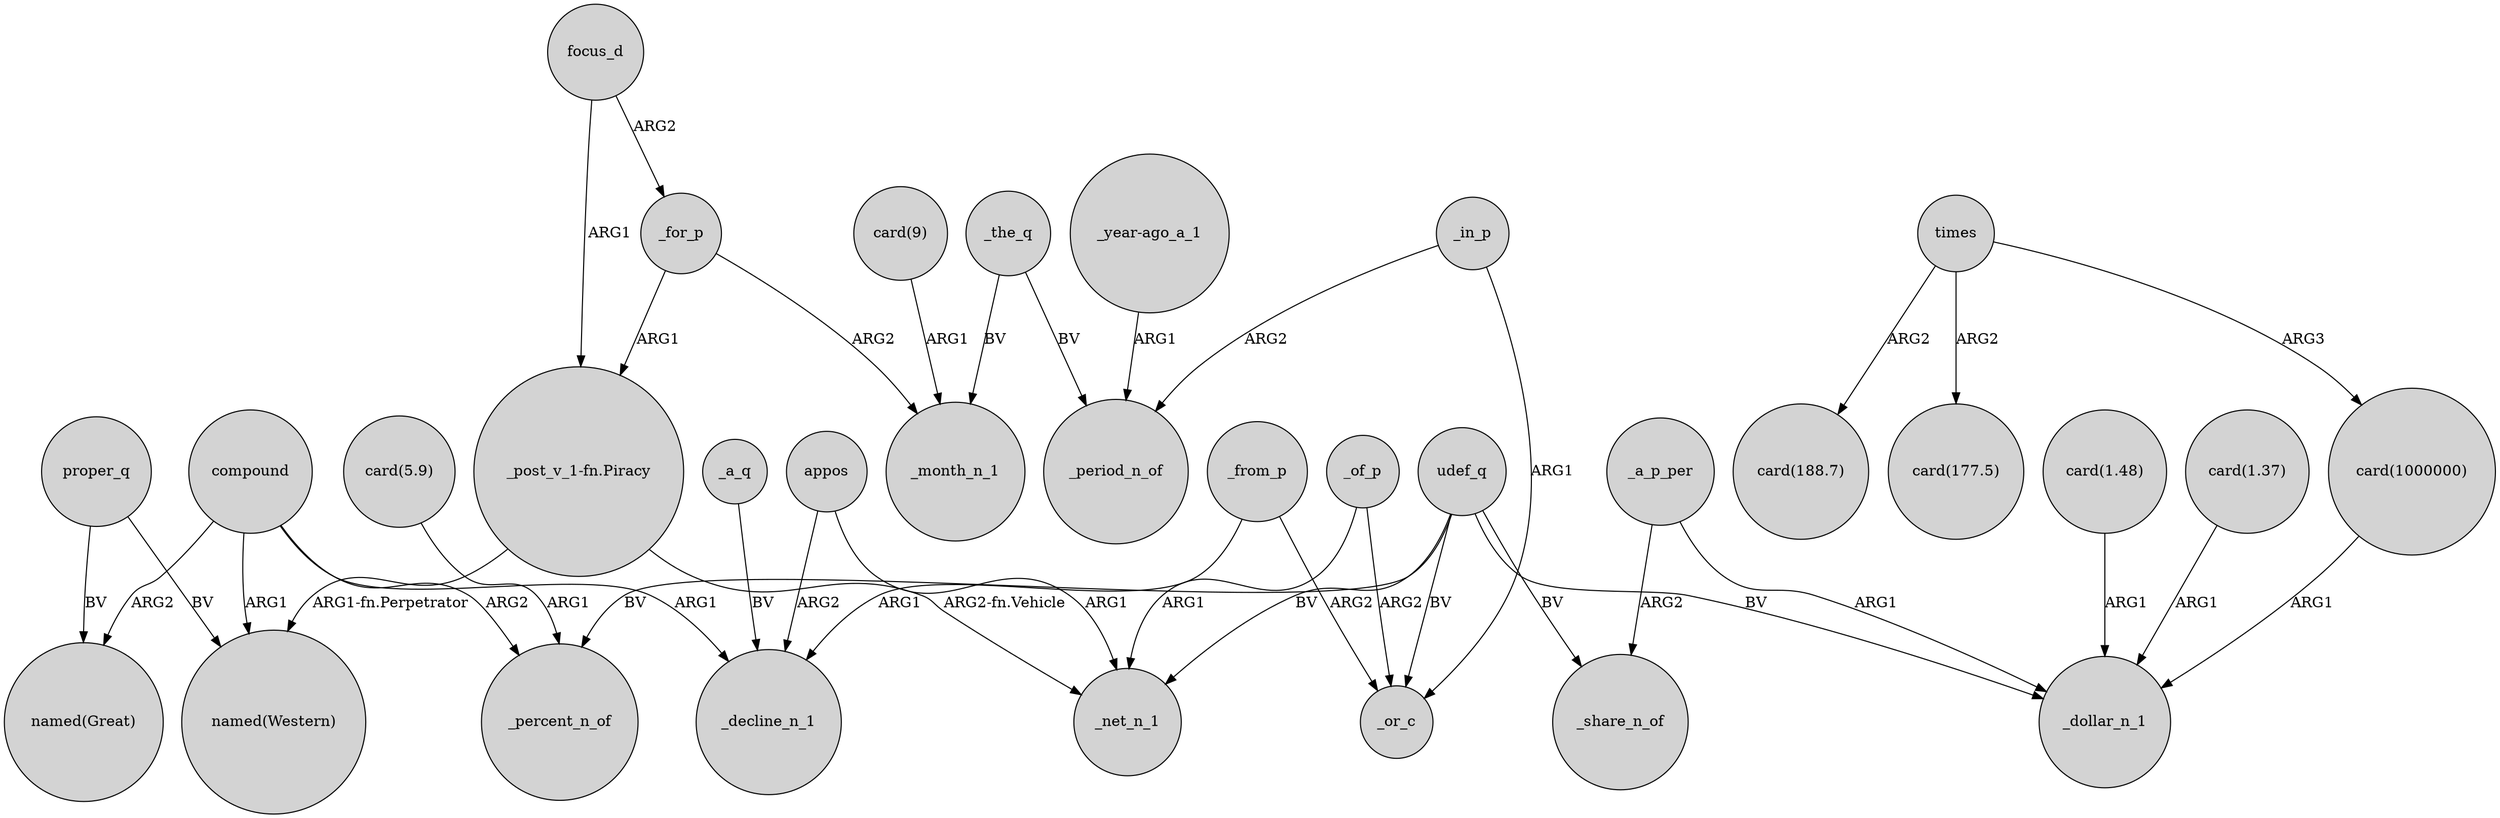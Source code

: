 digraph {
	node [shape=circle style=filled]
	"card(5.9)" -> _percent_n_of [label=ARG1]
	"card(1.48)" -> _dollar_n_1 [label=ARG1]
	compound -> "named(Great)" [label=ARG2]
	appos -> _decline_n_1 [label=ARG2]
	focus_d -> "_post_v_1-fn.Piracy" [label=ARG1]
	"card(1.37)" -> _dollar_n_1 [label=ARG1]
	proper_q -> "named(Western)" [label=BV]
	_in_p -> _or_c [label=ARG1]
	_for_p -> "_post_v_1-fn.Piracy" [label=ARG1]
	_the_q -> _month_n_1 [label=BV]
	_in_p -> _period_n_of [label=ARG2]
	_from_p -> _decline_n_1 [label=ARG1]
	times -> "card(1000000)" [label=ARG3]
	"_year-ago_a_1" -> _period_n_of [label=ARG1]
	appos -> _net_n_1 [label=ARG1]
	times -> "card(188.7)" [label=ARG2]
	_a_q -> _decline_n_1 [label=BV]
	compound -> _decline_n_1 [label=ARG1]
	udef_q -> _or_c [label=BV]
	compound -> "named(Western)" [label=ARG1]
	"_post_v_1-fn.Piracy" -> "named(Western)" [label="ARG1-fn.Perpetrator"]
	_a_p_per -> _share_n_of [label=ARG2]
	udef_q -> _percent_n_of [label=BV]
	proper_q -> "named(Great)" [label=BV]
	udef_q -> _share_n_of [label=BV]
	udef_q -> _net_n_1 [label=BV]
	compound -> _percent_n_of [label=ARG2]
	udef_q -> _dollar_n_1 [label=BV]
	"card(1000000)" -> _dollar_n_1 [label=ARG1]
	_of_p -> _net_n_1 [label=ARG1]
	"_post_v_1-fn.Piracy" -> _net_n_1 [label="ARG2-fn.Vehicle"]
	_from_p -> _or_c [label=ARG2]
	times -> "card(177.5)" [label=ARG2]
	_a_p_per -> _dollar_n_1 [label=ARG1]
	_of_p -> _or_c [label=ARG2]
	_the_q -> _period_n_of [label=BV]
	"card(9)" -> _month_n_1 [label=ARG1]
	focus_d -> _for_p [label=ARG2]
	_for_p -> _month_n_1 [label=ARG2]
}
